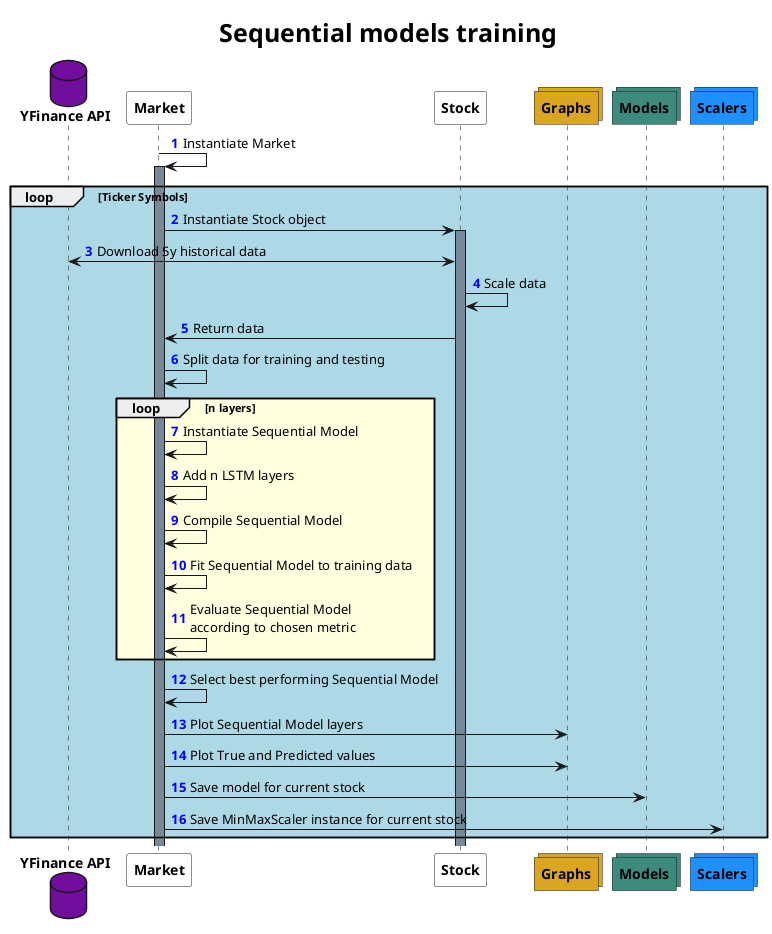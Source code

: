 @startuml
skinparam ParticipantFontStyle bold
skinparam DatabaseFontStyle bold
skinparam CollectionsFontStyle bold
skinparam BackgroundColor White
skinparam TitleFontSize 25
skinparam TitleFontStyle bold

autonumber "<font color=blue><b>"


title Sequential models training


database "YFinance API" #720E9E
participant Market #White
participant Stock #White
collections Graphs #GoldenRod
collections Models #3D8B7F
collections Scalers #DodgerBlue


Market -> Market: Instantiate Market
activate Market #LightSlateGrey
loop #LightBlue Ticker Symbols
Market -> Stock: Instantiate Stock object
activate Stock #LightSlateGrey
Stock <-> "YFinance API": Download 5y historical data
Stock -> Stock: Scale data
Stock -> Market: Return data
Market -> Market: Split data for training and testing
loop #LightYellow n layers
Market -> Market: Instantiate Sequential Model
Market -> Market: Add n LSTM layers
Market -> Market: Compile Sequential Model
Market -> Market: Fit Sequential Model to training data
Market -> Market: Evaluate Sequential Model \naccording to chosen metric
end
Market -> Market: Select best performing Sequential Model
Market -> Graphs: Plot Sequential Model layers
Market -> Graphs: Plot True and Predicted values
Market -> Models: Save model for current stock
Market -> Scalers: Save MinMaxScaler instance for current stock
end

@enduml
